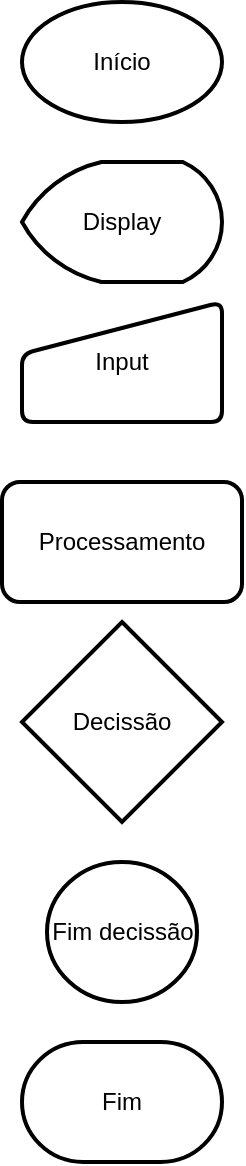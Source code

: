 <mxfile version="15.7.3" type="device"><diagram id="h04UcJhZux_qMv-3vJYu" name="Página-1"><mxGraphModel dx="868" dy="593" grid="1" gridSize="10" guides="1" tooltips="1" connect="1" arrows="1" fold="1" page="1" pageScale="1" pageWidth="827" pageHeight="1169" math="0" shadow="0"><root><mxCell id="0"/><mxCell id="1" parent="0"/><mxCell id="YY13rdoYnxo82Svv3xyc-1" value="Início" style="strokeWidth=2;html=1;shape=mxgraph.flowchart.start_1;whiteSpace=wrap;" vertex="1" parent="1"><mxGeometry x="70" y="110" width="100" height="60" as="geometry"/></mxCell><mxCell id="YY13rdoYnxo82Svv3xyc-2" value="Fim" style="strokeWidth=2;html=1;shape=mxgraph.flowchart.terminator;whiteSpace=wrap;" vertex="1" parent="1"><mxGeometry x="70" y="630" width="100" height="60" as="geometry"/></mxCell><mxCell id="YY13rdoYnxo82Svv3xyc-3" value="Input" style="html=1;strokeWidth=2;shape=manualInput;whiteSpace=wrap;rounded=1;size=26;arcSize=11;" vertex="1" parent="1"><mxGeometry x="70" y="260" width="100" height="60" as="geometry"/></mxCell><mxCell id="YY13rdoYnxo82Svv3xyc-4" value="Display" style="strokeWidth=2;html=1;shape=mxgraph.flowchart.display;whiteSpace=wrap;" vertex="1" parent="1"><mxGeometry x="70" y="190" width="100" height="60" as="geometry"/></mxCell><mxCell id="YY13rdoYnxo82Svv3xyc-5" value="Decissão" style="strokeWidth=2;html=1;shape=mxgraph.flowchart.decision;whiteSpace=wrap;" vertex="1" parent="1"><mxGeometry x="70" y="420" width="100" height="100" as="geometry"/></mxCell><mxCell id="YY13rdoYnxo82Svv3xyc-6" value="Fim decissão" style="strokeWidth=2;html=1;shape=mxgraph.flowchart.start_2;whiteSpace=wrap;" vertex="1" parent="1"><mxGeometry x="82.5" y="540" width="75" height="70" as="geometry"/></mxCell><mxCell id="YY13rdoYnxo82Svv3xyc-8" value="Processamento&lt;br&gt;" style="rounded=1;whiteSpace=wrap;html=1;strokeWidth=2;" vertex="1" parent="1"><mxGeometry x="60" y="350" width="120" height="60" as="geometry"/></mxCell></root></mxGraphModel></diagram></mxfile>